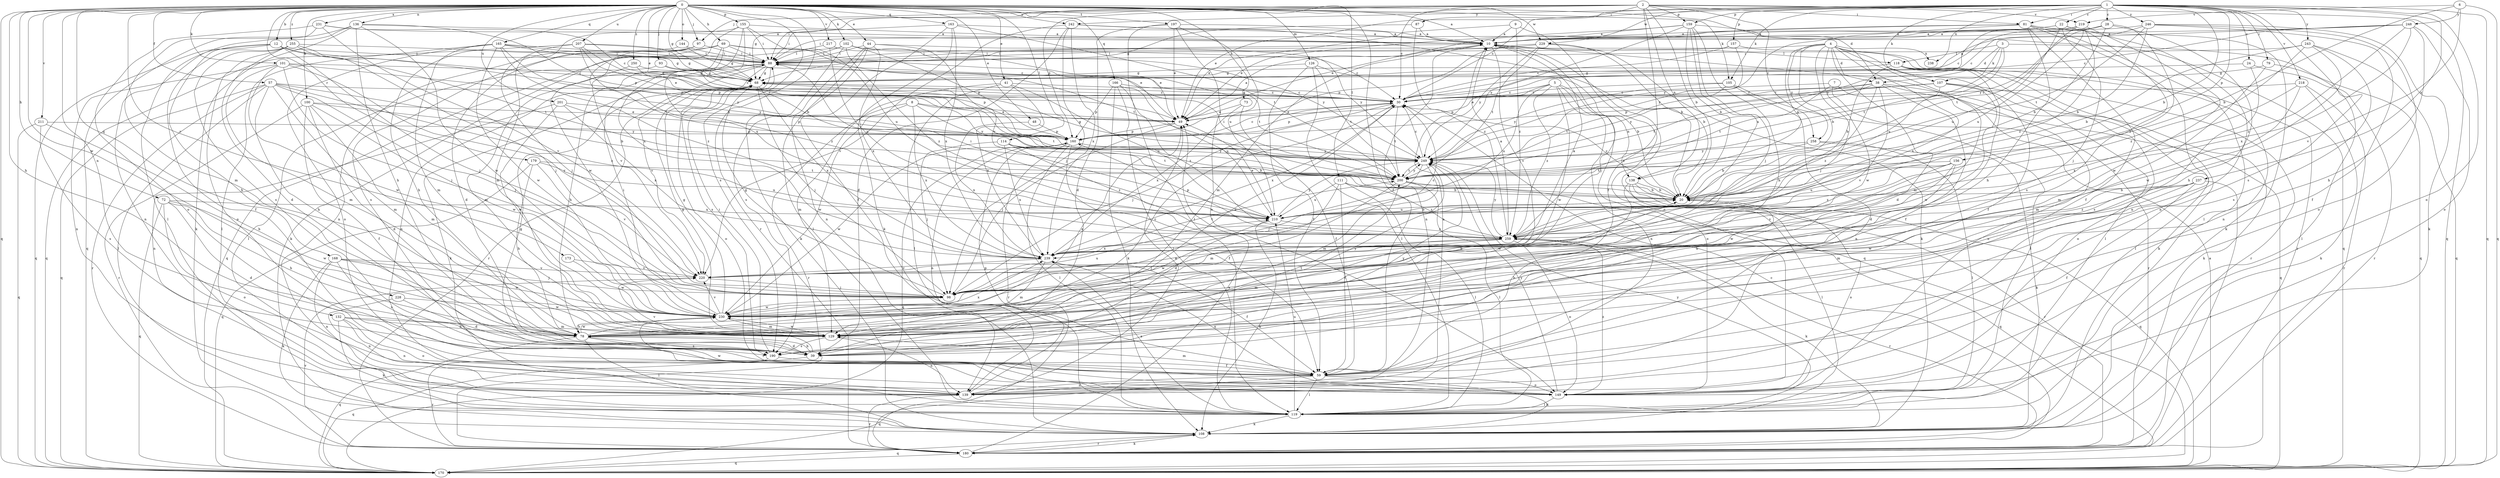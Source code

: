 strict digraph  {
0;
1;
2;
3;
4;
5;
6;
7;
8;
9;
10;
12;
20;
22;
24;
28;
30;
38;
39;
41;
44;
48;
49;
57;
59;
68;
69;
72;
73;
78;
79;
81;
87;
88;
93;
97;
98;
100;
101;
102;
105;
107;
108;
111;
114;
118;
119;
126;
129;
132;
136;
138;
139;
144;
149;
155;
156;
157;
159;
160;
163;
165;
166;
168;
170;
173;
179;
180;
190;
197;
200;
201;
207;
210;
211;
217;
218;
219;
220;
228;
229;
230;
231;
237;
238;
239;
242;
243;
246;
248;
249;
250;
255;
258;
259;
0 -> 10  [label=a];
0 -> 12  [label=b];
0 -> 38  [label=d];
0 -> 41  [label=e];
0 -> 44  [label=e];
0 -> 48  [label=e];
0 -> 49  [label=e];
0 -> 57  [label=f];
0 -> 59  [label=f];
0 -> 68  [label=g];
0 -> 69  [label=h];
0 -> 72  [label=h];
0 -> 73  [label=h];
0 -> 78  [label=h];
0 -> 93  [label=j];
0 -> 97  [label=j];
0 -> 100  [label=k];
0 -> 101  [label=k];
0 -> 102  [label=k];
0 -> 105  [label=k];
0 -> 111  [label=l];
0 -> 114  [label=l];
0 -> 126  [label=m];
0 -> 132  [label=n];
0 -> 136  [label=n];
0 -> 144  [label=o];
0 -> 155  [label=p];
0 -> 163  [label=q];
0 -> 165  [label=q];
0 -> 166  [label=q];
0 -> 168  [label=q];
0 -> 170  [label=q];
0 -> 173  [label=r];
0 -> 179  [label=r];
0 -> 180  [label=r];
0 -> 190  [label=s];
0 -> 197  [label=t];
0 -> 201  [label=u];
0 -> 207  [label=u];
0 -> 211  [label=v];
0 -> 217  [label=v];
0 -> 228  [label=w];
0 -> 229  [label=w];
0 -> 231  [label=x];
0 -> 242  [label=y];
0 -> 250  [label=z];
0 -> 255  [label=z];
1 -> 20  [label=b];
1 -> 22  [label=c];
1 -> 24  [label=c];
1 -> 28  [label=c];
1 -> 30  [label=c];
1 -> 49  [label=e];
1 -> 79  [label=i];
1 -> 81  [label=i];
1 -> 105  [label=k];
1 -> 107  [label=k];
1 -> 149  [label=o];
1 -> 156  [label=p];
1 -> 157  [label=p];
1 -> 159  [label=p];
1 -> 170  [label=q];
1 -> 190  [label=s];
1 -> 218  [label=v];
1 -> 229  [label=w];
1 -> 237  [label=x];
1 -> 238  [label=x];
1 -> 242  [label=y];
1 -> 243  [label=y];
1 -> 246  [label=y];
2 -> 20  [label=b];
2 -> 30  [label=c];
2 -> 59  [label=f];
2 -> 68  [label=g];
2 -> 81  [label=i];
2 -> 87  [label=i];
2 -> 88  [label=i];
2 -> 97  [label=j];
2 -> 138  [label=n];
2 -> 159  [label=p];
2 -> 160  [label=p];
2 -> 170  [label=q];
2 -> 219  [label=v];
2 -> 258  [label=z];
3 -> 38  [label=d];
3 -> 107  [label=k];
3 -> 118  [label=l];
3 -> 170  [label=q];
3 -> 200  [label=t];
3 -> 210  [label=u];
4 -> 20  [label=b];
4 -> 38  [label=d];
4 -> 39  [label=d];
4 -> 59  [label=f];
4 -> 88  [label=i];
4 -> 98  [label=j];
4 -> 129  [label=m];
4 -> 138  [label=n];
4 -> 180  [label=r];
4 -> 230  [label=w];
4 -> 238  [label=x];
4 -> 239  [label=x];
4 -> 258  [label=z];
5 -> 30  [label=c];
5 -> 138  [label=n];
5 -> 139  [label=n];
5 -> 149  [label=o];
5 -> 160  [label=p];
5 -> 210  [label=u];
5 -> 230  [label=w];
5 -> 259  [label=z];
6 -> 20  [label=b];
6 -> 170  [label=q];
6 -> 219  [label=v];
6 -> 220  [label=v];
6 -> 248  [label=y];
7 -> 30  [label=c];
7 -> 170  [label=q];
7 -> 180  [label=r];
7 -> 259  [label=z];
8 -> 49  [label=e];
8 -> 180  [label=r];
8 -> 200  [label=t];
8 -> 230  [label=w];
8 -> 239  [label=x];
8 -> 249  [label=y];
9 -> 10  [label=a];
9 -> 49  [label=e];
9 -> 149  [label=o];
9 -> 259  [label=z];
10 -> 88  [label=i];
10 -> 98  [label=j];
10 -> 118  [label=l];
10 -> 129  [label=m];
10 -> 139  [label=n];
10 -> 170  [label=q];
10 -> 220  [label=v];
12 -> 30  [label=c];
12 -> 78  [label=h];
12 -> 88  [label=i];
12 -> 98  [label=j];
12 -> 139  [label=n];
12 -> 170  [label=q];
12 -> 200  [label=t];
20 -> 30  [label=c];
20 -> 149  [label=o];
20 -> 210  [label=u];
22 -> 10  [label=a];
22 -> 88  [label=i];
22 -> 98  [label=j];
22 -> 139  [label=n];
22 -> 190  [label=s];
22 -> 210  [label=u];
24 -> 68  [label=g];
24 -> 180  [label=r];
24 -> 190  [label=s];
28 -> 10  [label=a];
28 -> 20  [label=b];
28 -> 30  [label=c];
28 -> 78  [label=h];
28 -> 249  [label=y];
28 -> 259  [label=z];
30 -> 49  [label=e];
30 -> 68  [label=g];
30 -> 98  [label=j];
30 -> 160  [label=p];
30 -> 200  [label=t];
30 -> 239  [label=x];
38 -> 30  [label=c];
38 -> 39  [label=d];
38 -> 119  [label=l];
38 -> 149  [label=o];
38 -> 200  [label=t];
38 -> 220  [label=v];
38 -> 249  [label=y];
38 -> 259  [label=z];
39 -> 20  [label=b];
39 -> 78  [label=h];
39 -> 170  [label=q];
39 -> 200  [label=t];
39 -> 220  [label=v];
39 -> 249  [label=y];
41 -> 30  [label=c];
41 -> 119  [label=l];
41 -> 129  [label=m];
41 -> 210  [label=u];
41 -> 239  [label=x];
44 -> 88  [label=i];
44 -> 119  [label=l];
44 -> 139  [label=n];
44 -> 190  [label=s];
44 -> 210  [label=u];
44 -> 239  [label=x];
44 -> 249  [label=y];
48 -> 160  [label=p];
48 -> 239  [label=x];
49 -> 10  [label=a];
49 -> 98  [label=j];
49 -> 160  [label=p];
57 -> 20  [label=b];
57 -> 30  [label=c];
57 -> 78  [label=h];
57 -> 98  [label=j];
57 -> 119  [label=l];
57 -> 129  [label=m];
57 -> 170  [label=q];
57 -> 180  [label=r];
57 -> 259  [label=z];
59 -> 68  [label=g];
59 -> 108  [label=k];
59 -> 119  [label=l];
59 -> 129  [label=m];
59 -> 139  [label=n];
59 -> 149  [label=o];
59 -> 170  [label=q];
68 -> 30  [label=c];
68 -> 98  [label=j];
68 -> 108  [label=k];
68 -> 149  [label=o];
68 -> 239  [label=x];
69 -> 49  [label=e];
69 -> 88  [label=i];
69 -> 108  [label=k];
69 -> 190  [label=s];
69 -> 200  [label=t];
69 -> 220  [label=v];
69 -> 259  [label=z];
72 -> 39  [label=d];
72 -> 78  [label=h];
72 -> 149  [label=o];
72 -> 170  [label=q];
72 -> 210  [label=u];
72 -> 230  [label=w];
73 -> 49  [label=e];
73 -> 59  [label=f];
73 -> 239  [label=x];
78 -> 30  [label=c];
78 -> 39  [label=d];
78 -> 49  [label=e];
78 -> 59  [label=f];
78 -> 119  [label=l];
78 -> 170  [label=q];
78 -> 190  [label=s];
78 -> 230  [label=w];
78 -> 239  [label=x];
79 -> 68  [label=g];
79 -> 119  [label=l];
79 -> 129  [label=m];
81 -> 10  [label=a];
81 -> 49  [label=e];
81 -> 59  [label=f];
81 -> 78  [label=h];
81 -> 108  [label=k];
81 -> 119  [label=l];
81 -> 139  [label=n];
81 -> 249  [label=y];
87 -> 10  [label=a];
87 -> 68  [label=g];
87 -> 259  [label=z];
88 -> 68  [label=g];
88 -> 78  [label=h];
88 -> 139  [label=n];
88 -> 180  [label=r];
88 -> 190  [label=s];
88 -> 200  [label=t];
88 -> 220  [label=v];
93 -> 30  [label=c];
93 -> 68  [label=g];
93 -> 119  [label=l];
97 -> 39  [label=d];
97 -> 88  [label=i];
97 -> 139  [label=n];
97 -> 210  [label=u];
98 -> 20  [label=b];
98 -> 68  [label=g];
98 -> 210  [label=u];
98 -> 230  [label=w];
100 -> 39  [label=d];
100 -> 49  [label=e];
100 -> 59  [label=f];
100 -> 129  [label=m];
100 -> 180  [label=r];
100 -> 230  [label=w];
100 -> 249  [label=y];
101 -> 68  [label=g];
101 -> 98  [label=j];
101 -> 129  [label=m];
101 -> 139  [label=n];
101 -> 220  [label=v];
101 -> 230  [label=w];
101 -> 249  [label=y];
102 -> 30  [label=c];
102 -> 88  [label=i];
102 -> 108  [label=k];
102 -> 160  [label=p];
102 -> 170  [label=q];
102 -> 249  [label=y];
102 -> 259  [label=z];
105 -> 30  [label=c];
105 -> 119  [label=l];
105 -> 139  [label=n];
105 -> 200  [label=t];
105 -> 249  [label=y];
107 -> 30  [label=c];
107 -> 49  [label=e];
107 -> 108  [label=k];
107 -> 149  [label=o];
107 -> 160  [label=p];
107 -> 200  [label=t];
107 -> 230  [label=w];
108 -> 170  [label=q];
108 -> 180  [label=r];
108 -> 249  [label=y];
111 -> 20  [label=b];
111 -> 39  [label=d];
111 -> 59  [label=f];
111 -> 119  [label=l];
111 -> 210  [label=u];
111 -> 259  [label=z];
114 -> 20  [label=b];
114 -> 98  [label=j];
114 -> 200  [label=t];
114 -> 239  [label=x];
114 -> 249  [label=y];
114 -> 259  [label=z];
118 -> 20  [label=b];
118 -> 59  [label=f];
118 -> 68  [label=g];
118 -> 108  [label=k];
118 -> 119  [label=l];
118 -> 180  [label=r];
119 -> 108  [label=k];
119 -> 210  [label=u];
119 -> 239  [label=x];
126 -> 20  [label=b];
126 -> 59  [label=f];
126 -> 68  [label=g];
126 -> 119  [label=l];
126 -> 200  [label=t];
129 -> 68  [label=g];
129 -> 139  [label=n];
129 -> 190  [label=s];
129 -> 230  [label=w];
129 -> 249  [label=y];
132 -> 78  [label=h];
132 -> 108  [label=k];
132 -> 129  [label=m];
132 -> 139  [label=n];
132 -> 149  [label=o];
136 -> 10  [label=a];
136 -> 78  [label=h];
136 -> 108  [label=k];
136 -> 119  [label=l];
136 -> 160  [label=p];
136 -> 170  [label=q];
136 -> 230  [label=w];
138 -> 20  [label=b];
138 -> 119  [label=l];
138 -> 170  [label=q];
138 -> 180  [label=r];
138 -> 230  [label=w];
139 -> 10  [label=a];
139 -> 49  [label=e];
139 -> 160  [label=p];
139 -> 180  [label=r];
144 -> 68  [label=g];
144 -> 78  [label=h];
144 -> 88  [label=i];
149 -> 119  [label=l];
149 -> 230  [label=w];
149 -> 239  [label=x];
149 -> 249  [label=y];
149 -> 259  [label=z];
155 -> 10  [label=a];
155 -> 20  [label=b];
155 -> 88  [label=i];
155 -> 129  [label=m];
155 -> 210  [label=u];
155 -> 230  [label=w];
155 -> 239  [label=x];
156 -> 78  [label=h];
156 -> 200  [label=t];
156 -> 210  [label=u];
156 -> 220  [label=v];
156 -> 230  [label=w];
156 -> 259  [label=z];
157 -> 30  [label=c];
157 -> 88  [label=i];
157 -> 139  [label=n];
157 -> 249  [label=y];
159 -> 10  [label=a];
159 -> 20  [label=b];
159 -> 49  [label=e];
159 -> 78  [label=h];
159 -> 98  [label=j];
159 -> 170  [label=q];
159 -> 210  [label=u];
159 -> 249  [label=y];
160 -> 30  [label=c];
160 -> 59  [label=f];
160 -> 119  [label=l];
160 -> 139  [label=n];
160 -> 170  [label=q];
160 -> 180  [label=r];
160 -> 230  [label=w];
160 -> 249  [label=y];
163 -> 10  [label=a];
163 -> 59  [label=f];
163 -> 88  [label=i];
163 -> 108  [label=k];
163 -> 200  [label=t];
163 -> 239  [label=x];
165 -> 30  [label=c];
165 -> 68  [label=g];
165 -> 88  [label=i];
165 -> 119  [label=l];
165 -> 129  [label=m];
165 -> 149  [label=o];
165 -> 200  [label=t];
165 -> 230  [label=w];
165 -> 259  [label=z];
166 -> 30  [label=c];
166 -> 108  [label=k];
166 -> 119  [label=l];
166 -> 160  [label=p];
166 -> 210  [label=u];
166 -> 259  [label=z];
168 -> 98  [label=j];
168 -> 108  [label=k];
168 -> 139  [label=n];
168 -> 190  [label=s];
168 -> 220  [label=v];
168 -> 230  [label=w];
170 -> 10  [label=a];
173 -> 220  [label=v];
173 -> 230  [label=w];
179 -> 78  [label=h];
179 -> 170  [label=q];
179 -> 200  [label=t];
179 -> 210  [label=u];
179 -> 220  [label=v];
180 -> 30  [label=c];
180 -> 49  [label=e];
180 -> 108  [label=k];
180 -> 170  [label=q];
180 -> 220  [label=v];
190 -> 59  [label=f];
190 -> 88  [label=i];
190 -> 180  [label=r];
197 -> 10  [label=a];
197 -> 39  [label=d];
197 -> 49  [label=e];
197 -> 119  [label=l];
197 -> 149  [label=o];
197 -> 210  [label=u];
200 -> 20  [label=b];
200 -> 88  [label=i];
200 -> 119  [label=l];
200 -> 129  [label=m];
200 -> 170  [label=q];
200 -> 249  [label=y];
201 -> 49  [label=e];
201 -> 139  [label=n];
201 -> 160  [label=p];
201 -> 230  [label=w];
201 -> 239  [label=x];
207 -> 49  [label=e];
207 -> 68  [label=g];
207 -> 88  [label=i];
207 -> 98  [label=j];
207 -> 160  [label=p];
207 -> 170  [label=q];
207 -> 249  [label=y];
210 -> 20  [label=b];
210 -> 49  [label=e];
210 -> 88  [label=i];
210 -> 108  [label=k];
210 -> 230  [label=w];
210 -> 249  [label=y];
210 -> 259  [label=z];
211 -> 78  [label=h];
211 -> 160  [label=p];
211 -> 170  [label=q];
211 -> 190  [label=s];
217 -> 49  [label=e];
217 -> 88  [label=i];
217 -> 210  [label=u];
218 -> 30  [label=c];
218 -> 108  [label=k];
218 -> 129  [label=m];
218 -> 180  [label=r];
218 -> 239  [label=x];
219 -> 10  [label=a];
219 -> 200  [label=t];
219 -> 210  [label=u];
219 -> 230  [label=w];
219 -> 249  [label=y];
219 -> 259  [label=z];
220 -> 98  [label=j];
228 -> 39  [label=d];
228 -> 139  [label=n];
228 -> 230  [label=w];
229 -> 20  [label=b];
229 -> 88  [label=i];
229 -> 108  [label=k];
229 -> 160  [label=p];
229 -> 200  [label=t];
229 -> 249  [label=y];
230 -> 30  [label=c];
230 -> 68  [label=g];
230 -> 78  [label=h];
230 -> 88  [label=i];
230 -> 129  [label=m];
230 -> 220  [label=v];
231 -> 10  [label=a];
231 -> 30  [label=c];
231 -> 129  [label=m];
231 -> 149  [label=o];
231 -> 220  [label=v];
237 -> 20  [label=b];
237 -> 59  [label=f];
237 -> 129  [label=m];
237 -> 180  [label=r];
237 -> 230  [label=w];
237 -> 259  [label=z];
239 -> 10  [label=a];
239 -> 30  [label=c];
239 -> 59  [label=f];
239 -> 129  [label=m];
239 -> 200  [label=t];
239 -> 220  [label=v];
242 -> 10  [label=a];
242 -> 20  [label=b];
242 -> 39  [label=d];
242 -> 98  [label=j];
242 -> 220  [label=v];
242 -> 239  [label=x];
243 -> 20  [label=b];
243 -> 88  [label=i];
243 -> 170  [label=q];
243 -> 190  [label=s];
243 -> 230  [label=w];
243 -> 259  [label=z];
246 -> 10  [label=a];
246 -> 20  [label=b];
246 -> 30  [label=c];
246 -> 59  [label=f];
246 -> 108  [label=k];
246 -> 149  [label=o];
246 -> 200  [label=t];
248 -> 10  [label=a];
248 -> 30  [label=c];
248 -> 68  [label=g];
248 -> 78  [label=h];
248 -> 149  [label=o];
248 -> 239  [label=x];
248 -> 259  [label=z];
249 -> 30  [label=c];
249 -> 68  [label=g];
249 -> 98  [label=j];
249 -> 129  [label=m];
249 -> 200  [label=t];
250 -> 68  [label=g];
250 -> 129  [label=m];
250 -> 160  [label=p];
255 -> 39  [label=d];
255 -> 59  [label=f];
255 -> 88  [label=i];
255 -> 98  [label=j];
255 -> 149  [label=o];
255 -> 160  [label=p];
255 -> 190  [label=s];
258 -> 20  [label=b];
258 -> 108  [label=k];
258 -> 119  [label=l];
258 -> 249  [label=y];
259 -> 10  [label=a];
259 -> 98  [label=j];
259 -> 108  [label=k];
259 -> 129  [label=m];
259 -> 149  [label=o];
259 -> 160  [label=p];
259 -> 180  [label=r];
259 -> 239  [label=x];
259 -> 249  [label=y];
}
